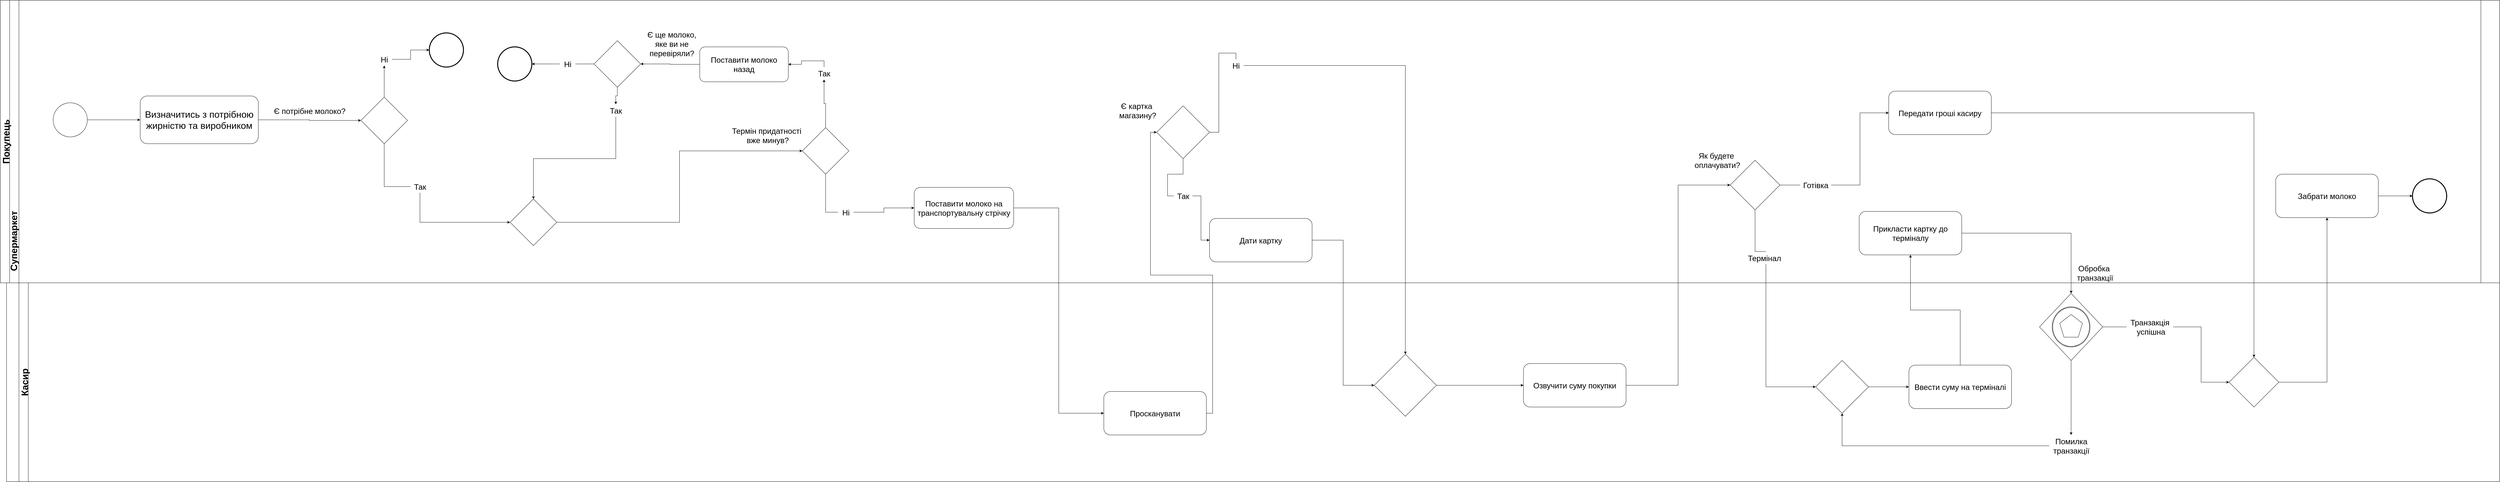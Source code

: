 <mxfile version="20.4.0" type="device"><diagram name="Page-1" id="2a216829-ef6e-dabb-86c1-c78162f3ba2b"><mxGraphModel dx="2449" dy="1324" grid="1" gridSize="10" guides="1" tooltips="1" connect="1" arrows="1" fold="1" page="1" pageScale="1" pageWidth="850" pageHeight="1100" background="none" math="0" shadow="0"><root><mxCell id="0"/><mxCell id="1" parent="0"/><mxCell id="rqioQanKfwAJEpXj00RT-3" value="Супермаркет" style="swimlane;horizontal=0;fontSize=30;startSize=40;verticalAlign=middle;" parent="1" vertex="1"><mxGeometry x="50" y="370" width="8020" height="1550" as="geometry"/></mxCell><mxCell id="rqioQanKfwAJEpXj00RT-4" value="Покупець" style="swimlane;horizontal=0;fontSize=30;startSize=30;" parent="rqioQanKfwAJEpXj00RT-3" vertex="1"><mxGeometry x="-20" width="7980" height="910" as="geometry"/></mxCell><mxCell id="rqioQanKfwAJEpXj00RT-7" value="" style="ellipse;whiteSpace=wrap;html=1;aspect=fixed;fontSize=30;" parent="rqioQanKfwAJEpXj00RT-4" vertex="1"><mxGeometry x="170" y="330" width="110" height="110" as="geometry"/></mxCell><mxCell id="rqioQanKfwAJEpXj00RT-14" value="" style="edgeStyle=orthogonalEdgeStyle;rounded=0;orthogonalLoop=1;jettySize=auto;html=1;fontSize=30;" parent="rqioQanKfwAJEpXj00RT-4" source="rqioQanKfwAJEpXj00RT-7" target="rqioQanKfwAJEpXj00RT-13" edge="1"><mxGeometry relative="1" as="geometry"><mxPoint x="280" y="385" as="sourcePoint"/></mxGeometry></mxCell><mxCell id="rqioQanKfwAJEpXj00RT-18" style="edgeStyle=orthogonalEdgeStyle;rounded=0;orthogonalLoop=1;jettySize=auto;html=1;entryX=0;entryY=0.5;entryDx=0;entryDy=0;fontSize=30;" parent="rqioQanKfwAJEpXj00RT-4" source="rqioQanKfwAJEpXj00RT-13" target="qlxMjhaHfhCRXVOkpndk-1" edge="1"><mxGeometry relative="1" as="geometry"><mxPoint x="1150" y="385.01" as="targetPoint"/></mxGeometry></mxCell><mxCell id="rqioQanKfwAJEpXj00RT-13" value="Визначитись з потрібною жирністю та виробником" style="rounded=1;whiteSpace=wrap;html=1;fontSize=30;" parent="rqioQanKfwAJEpXj00RT-4" vertex="1"><mxGeometry x="450" y="308.13" width="380" height="153.75" as="geometry"/></mxCell><mxCell id="rqioQanKfwAJEpXj00RT-28" style="edgeStyle=orthogonalEdgeStyle;rounded=0;orthogonalLoop=1;jettySize=auto;html=1;fontSize=25;exitX=0.5;exitY=1;exitDx=0;exitDy=0;entryX=0;entryY=0.5;entryDx=0;entryDy=0;startArrow=none;" parent="rqioQanKfwAJEpXj00RT-4" source="rqioQanKfwAJEpXj00RT-29" target="rqioQanKfwAJEpXj00RT-35" edge="1"><mxGeometry relative="1" as="geometry"><mxPoint x="1235" y="470.01" as="sourcePoint"/></mxGeometry></mxCell><mxCell id="rqioQanKfwAJEpXj00RT-19" value="&lt;font style=&quot;font-size: 25px;&quot;&gt;Є потрібне молоко?&lt;/font&gt;" style="text;html=1;align=center;verticalAlign=middle;resizable=0;points=[];autosize=1;strokeColor=none;fillColor=none;fontSize=30;" parent="rqioQanKfwAJEpXj00RT-4" vertex="1"><mxGeometry x="870" y="330" width="250" height="50" as="geometry"/></mxCell><mxCell id="rqioQanKfwAJEpXj00RT-22" value="" style="points=[[0.145,0.145,0],[0.5,0,0],[0.855,0.145,0],[1,0.5,0],[0.855,0.855,0],[0.5,1,0],[0.145,0.855,0],[0,0.5,0]];shape=mxgraph.bpmn.event;html=1;verticalLabelPosition=bottom;labelBackgroundColor=#ffffff;verticalAlign=top;align=center;perimeter=ellipsePerimeter;outlineConnect=0;aspect=fixed;outline=end;symbol=terminate2;fontSize=25;" parent="rqioQanKfwAJEpXj00RT-4" vertex="1"><mxGeometry x="1380" y="105" width="110" height="110" as="geometry"/></mxCell><mxCell id="rqioQanKfwAJEpXj00RT-33" style="edgeStyle=orthogonalEdgeStyle;rounded=0;orthogonalLoop=1;jettySize=auto;html=1;fontSize=25;exitX=1;exitY=0.5;exitDx=0;exitDy=0;entryX=0;entryY=0.5;entryDx=0;entryDy=0;" parent="rqioQanKfwAJEpXj00RT-4" source="rqioQanKfwAJEpXj00RT-35" target="qlxMjhaHfhCRXVOkpndk-3" edge="1"><mxGeometry relative="1" as="geometry"><mxPoint x="2115" y="703.75" as="sourcePoint"/><mxPoint x="2290" y="490" as="targetPoint"/></mxGeometry></mxCell><mxCell id="rqioQanKfwAJEpXj00RT-40" style="edgeStyle=orthogonalEdgeStyle;rounded=0;orthogonalLoop=1;jettySize=auto;html=1;entryX=1;entryY=0.5;entryDx=0;entryDy=0;fontSize=25;exitX=0.5;exitY=0;exitDx=0;exitDy=0;startArrow=none;" parent="rqioQanKfwAJEpXj00RT-4" source="rqioQanKfwAJEpXj00RT-41" target="rqioQanKfwAJEpXj00RT-38" edge="1"><mxGeometry relative="1" as="geometry"><Array as="points"/><mxPoint x="2655" y="410" as="sourcePoint"/></mxGeometry></mxCell><mxCell id="rqioQanKfwAJEpXj00RT-35" value="" style="rhombus;whiteSpace=wrap;html=1;fontSize=25;" parent="rqioQanKfwAJEpXj00RT-4" vertex="1"><mxGeometry x="1640" y="640" width="150" height="150" as="geometry"/></mxCell><mxCell id="rqioQanKfwAJEpXj00RT-47" style="edgeStyle=orthogonalEdgeStyle;rounded=0;orthogonalLoop=1;jettySize=auto;html=1;entryX=1;entryY=0.5;entryDx=0;entryDy=0;fontSize=25;" parent="rqioQanKfwAJEpXj00RT-4" source="rqioQanKfwAJEpXj00RT-38" target="qlxMjhaHfhCRXVOkpndk-2" edge="1"><mxGeometry relative="1" as="geometry"><mxPoint x="2070" y="206.25" as="targetPoint"/></mxGeometry></mxCell><mxCell id="rqioQanKfwAJEpXj00RT-38" value="Поставити молоко назад" style="whiteSpace=wrap;html=1;fontSize=25;rounded=1;" parent="rqioQanKfwAJEpXj00RT-4" vertex="1"><mxGeometry x="2250" y="150" width="285" height="112.51" as="geometry"/></mxCell><mxCell id="rqioQanKfwAJEpXj00RT-42" value="Поставити молоко на транспортувальну стрічку" style="whiteSpace=wrap;html=1;fontSize=25;rounded=1;" parent="rqioQanKfwAJEpXj00RT-4" vertex="1"><mxGeometry x="2940" y="602.51" width="320" height="132.51" as="geometry"/></mxCell><mxCell id="rqioQanKfwAJEpXj00RT-50" style="edgeStyle=orthogonalEdgeStyle;rounded=0;orthogonalLoop=1;jettySize=auto;html=1;entryX=1;entryY=0.5;entryDx=0;entryDy=0;entryPerimeter=0;fontSize=25;exitX=0;exitY=0.5;exitDx=0;exitDy=0;startArrow=none;" parent="rqioQanKfwAJEpXj00RT-4" source="rqioQanKfwAJEpXj00RT-51" target="rqioQanKfwAJEpXj00RT-49" edge="1"><mxGeometry relative="1" as="geometry"><mxPoint x="1900" y="206.25" as="sourcePoint"/></mxGeometry></mxCell><mxCell id="rqioQanKfwAJEpXj00RT-53" style="edgeStyle=orthogonalEdgeStyle;rounded=0;orthogonalLoop=1;jettySize=auto;html=1;entryX=0.5;entryY=0;entryDx=0;entryDy=0;fontSize=25;exitX=0.5;exitY=1;exitDx=0;exitDy=0;startArrow=none;" parent="rqioQanKfwAJEpXj00RT-4" source="rqioQanKfwAJEpXj00RT-54" target="rqioQanKfwAJEpXj00RT-35" edge="1"><mxGeometry relative="1" as="geometry"><Array as="points"><mxPoint x="1715" y="510"/></Array><mxPoint x="1985" y="291.25" as="sourcePoint"/></mxGeometry></mxCell><mxCell id="rqioQanKfwAJEpXj00RT-48" value="Є ще молоко, &lt;br&gt;яке ви не &lt;br&gt;перевіряли?" style="text;html=1;align=center;verticalAlign=middle;resizable=0;points=[];autosize=1;strokeColor=none;fillColor=none;fontSize=25;" parent="rqioQanKfwAJEpXj00RT-4" vertex="1"><mxGeometry x="2070" y="90.0" width="180" height="100" as="geometry"/></mxCell><mxCell id="rqioQanKfwAJEpXj00RT-49" value="" style="points=[[0.145,0.145,0],[0.5,0,0],[0.855,0.145,0],[1,0.5,0],[0.855,0.855,0],[0.5,1,0],[0.145,0.855,0],[0,0.5,0]];shape=mxgraph.bpmn.event;html=1;verticalLabelPosition=bottom;labelBackgroundColor=#ffffff;verticalAlign=top;align=center;perimeter=ellipsePerimeter;outlineConnect=0;aspect=fixed;outline=end;symbol=terminate2;fontSize=25;" parent="rqioQanKfwAJEpXj00RT-4" vertex="1"><mxGeometry x="1600" y="150" width="110" height="110" as="geometry"/></mxCell><mxCell id="rqioQanKfwAJEpXj00RT-73" style="edgeStyle=orthogonalEdgeStyle;rounded=0;orthogonalLoop=1;jettySize=auto;html=1;entryX=0;entryY=0.5;entryDx=0;entryDy=0;fontSize=25;startArrow=none;" parent="rqioQanKfwAJEpXj00RT-4" source="rqioQanKfwAJEpXj00RT-74" target="rqioQanKfwAJEpXj00RT-72" edge="1"><mxGeometry relative="1" as="geometry"/></mxCell><mxCell id="rqioQanKfwAJEpXj00RT-69" value="" style="rhombus;whiteSpace=wrap;html=1;fontSize=25;" parent="rqioQanKfwAJEpXj00RT-4" vertex="1"><mxGeometry x="3720" y="340" width="170" height="170" as="geometry"/></mxCell><mxCell id="rqioQanKfwAJEpXj00RT-71" value="Є картка&lt;br&gt;&amp;nbsp;магазину?" style="text;html=1;align=center;verticalAlign=middle;resizable=0;points=[];autosize=1;strokeColor=none;fillColor=none;fontSize=25;" parent="rqioQanKfwAJEpXj00RT-4" vertex="1"><mxGeometry x="3580" y="320" width="150" height="70" as="geometry"/></mxCell><mxCell id="rqioQanKfwAJEpXj00RT-72" value="Дати картку" style="rounded=1;whiteSpace=wrap;html=1;fontSize=25;" parent="rqioQanKfwAJEpXj00RT-4" vertex="1"><mxGeometry x="3890" y="702.51" width="330" height="140" as="geometry"/></mxCell><mxCell id="rqioQanKfwAJEpXj00RT-88" style="edgeStyle=orthogonalEdgeStyle;rounded=0;orthogonalLoop=1;jettySize=auto;html=1;entryX=0;entryY=0.5;entryDx=0;entryDy=0;fontSize=25;startArrow=none;" parent="rqioQanKfwAJEpXj00RT-4" source="rqioQanKfwAJEpXj00RT-89" target="rqioQanKfwAJEpXj00RT-87" edge="1"><mxGeometry relative="1" as="geometry"/></mxCell><mxCell id="rqioQanKfwAJEpXj00RT-85" value="" style="rhombus;whiteSpace=wrap;html=1;fontSize=25;" parent="rqioQanKfwAJEpXj00RT-4" vertex="1"><mxGeometry x="5565" y="515" width="160" height="160" as="geometry"/></mxCell><mxCell id="rqioQanKfwAJEpXj00RT-87" value="Передати гроші касиру" style="rounded=1;whiteSpace=wrap;html=1;fontSize=25;" parent="rqioQanKfwAJEpXj00RT-4" vertex="1"><mxGeometry x="6075" y="292.51" width="330" height="140" as="geometry"/></mxCell><mxCell id="rqioQanKfwAJEpXj00RT-94" value="Прикласти картку до терміналу" style="rounded=1;whiteSpace=wrap;html=1;fontSize=25;" parent="rqioQanKfwAJEpXj00RT-4" vertex="1"><mxGeometry x="5980" y="680.0" width="330" height="140" as="geometry"/></mxCell><mxCell id="rqioQanKfwAJEpXj00RT-116" value="" style="points=[[0.145,0.145,0],[0.5,0,0],[0.855,0.145,0],[1,0.5,0],[0.855,0.855,0],[0.5,1,0],[0.145,0.855,0],[0,0.5,0]];shape=mxgraph.bpmn.event;html=1;verticalLabelPosition=bottom;labelBackgroundColor=#ffffff;verticalAlign=top;align=center;perimeter=ellipsePerimeter;outlineConnect=0;aspect=fixed;outline=end;symbol=terminate2;fontSize=25;" parent="rqioQanKfwAJEpXj00RT-4" vertex="1"><mxGeometry x="7760" y="575.0" width="110" height="110" as="geometry"/></mxCell><mxCell id="wtPVS6GEu7l7YnHOCPvt-5" style="edgeStyle=orthogonalEdgeStyle;rounded=0;orthogonalLoop=1;jettySize=auto;html=1;entryX=0;entryY=0.5;entryDx=0;entryDy=0;entryPerimeter=0;" parent="rqioQanKfwAJEpXj00RT-4" source="wtPVS6GEu7l7YnHOCPvt-3" target="rqioQanKfwAJEpXj00RT-116" edge="1"><mxGeometry relative="1" as="geometry"/></mxCell><mxCell id="wtPVS6GEu7l7YnHOCPvt-3" value="Забрати молоко" style="rounded=1;whiteSpace=wrap;html=1;fontSize=25;" parent="rqioQanKfwAJEpXj00RT-4" vertex="1"><mxGeometry x="7320" y="560" width="330" height="140" as="geometry"/></mxCell><mxCell id="rqioQanKfwAJEpXj00RT-34" value="Термін придатності&lt;br&gt;&amp;nbsp;вже минув?" style="text;html=1;align=center;verticalAlign=middle;resizable=0;points=[];autosize=1;strokeColor=none;fillColor=none;fontSize=25;" parent="rqioQanKfwAJEpXj00RT-4" vertex="1"><mxGeometry x="2340" y="400.01" width="250" height="70" as="geometry"/></mxCell><mxCell id="PwZvrth-8eqCPq4mbEtJ-41" style="edgeStyle=orthogonalEdgeStyle;rounded=0;orthogonalLoop=1;jettySize=auto;html=1;fontSize=31;" edge="1" parent="rqioQanKfwAJEpXj00RT-4" source="qlxMjhaHfhCRXVOkpndk-1" target="rqioQanKfwAJEpXj00RT-24"><mxGeometry relative="1" as="geometry"/></mxCell><mxCell id="qlxMjhaHfhCRXVOkpndk-1" value="" style="rhombus;whiteSpace=wrap;html=1;fontSize=25;" parent="rqioQanKfwAJEpXj00RT-4" vertex="1"><mxGeometry x="1160" y="311.88" width="150" height="150" as="geometry"/></mxCell><mxCell id="PwZvrth-8eqCPq4mbEtJ-39" style="edgeStyle=orthogonalEdgeStyle;rounded=0;orthogonalLoop=1;jettySize=auto;html=1;fontSize=31;" edge="1" parent="rqioQanKfwAJEpXj00RT-4" source="qlxMjhaHfhCRXVOkpndk-2" target="rqioQanKfwAJEpXj00RT-54"><mxGeometry relative="1" as="geometry"/></mxCell><mxCell id="qlxMjhaHfhCRXVOkpndk-2" value="" style="rhombus;whiteSpace=wrap;html=1;fontSize=25;" parent="rqioQanKfwAJEpXj00RT-4" vertex="1"><mxGeometry x="1910" y="130" width="150" height="150" as="geometry"/></mxCell><mxCell id="PwZvrth-8eqCPq4mbEtJ-36" style="edgeStyle=orthogonalEdgeStyle;rounded=0;orthogonalLoop=1;jettySize=auto;html=1;fontSize=31;" edge="1" parent="rqioQanKfwAJEpXj00RT-4" source="qlxMjhaHfhCRXVOkpndk-3" target="rqioQanKfwAJEpXj00RT-41"><mxGeometry relative="1" as="geometry"/></mxCell><mxCell id="qlxMjhaHfhCRXVOkpndk-3" value="" style="rhombus;whiteSpace=wrap;html=1;fontSize=25;" parent="rqioQanKfwAJEpXj00RT-4" vertex="1"><mxGeometry x="2580" y="410" width="150" height="150" as="geometry"/></mxCell><mxCell id="rqioQanKfwAJEpXj00RT-89" value="Готівка" style="text;html=1;align=center;verticalAlign=middle;resizable=0;points=[];autosize=1;strokeColor=none;fillColor=none;fontSize=25;" parent="rqioQanKfwAJEpXj00RT-4" vertex="1"><mxGeometry x="5790" y="575" width="100" height="40" as="geometry"/></mxCell><mxCell id="PwZvrth-8eqCPq4mbEtJ-3" value="" style="edgeStyle=orthogonalEdgeStyle;rounded=0;orthogonalLoop=1;jettySize=auto;html=1;entryX=0;entryY=0.5;entryDx=0;entryDy=0;fontSize=25;endArrow=none;" edge="1" parent="rqioQanKfwAJEpXj00RT-4" source="rqioQanKfwAJEpXj00RT-85" target="rqioQanKfwAJEpXj00RT-89"><mxGeometry relative="1" as="geometry"><mxPoint x="5814.965" y="972.545" as="sourcePoint"/><mxPoint x="6165.0" y="732.51" as="targetPoint"/></mxGeometry></mxCell><mxCell id="PmizvkkElK6DElHaKFJc-12" value="Обробка&lt;br&gt;&amp;nbsp;транзакції" style="text;html=1;align=center;verticalAlign=middle;resizable=0;points=[];autosize=1;strokeColor=none;fillColor=none;fontSize=25;" parent="rqioQanKfwAJEpXj00RT-4" vertex="1"><mxGeometry x="6660" y="842.51" width="150" height="70" as="geometry"/></mxCell><mxCell id="rqioQanKfwAJEpXj00RT-100" value="Як будете&lt;br&gt;&amp;nbsp;оплачувати?" style="text;html=1;align=center;verticalAlign=middle;resizable=0;points=[];autosize=1;strokeColor=none;fillColor=none;fontSize=25;" parent="rqioQanKfwAJEpXj00RT-4" vertex="1"><mxGeometry x="5430" y="480.0" width="180" height="70" as="geometry"/></mxCell><mxCell id="rqioQanKfwAJEpXj00RT-77" value="Ні" style="text;html=1;align=center;verticalAlign=middle;resizable=0;points=[];autosize=1;strokeColor=none;fillColor=none;fontSize=25;" parent="rqioQanKfwAJEpXj00RT-4" vertex="1"><mxGeometry x="3950" y="190" width="50" height="40" as="geometry"/></mxCell><mxCell id="PwZvrth-8eqCPq4mbEtJ-30" value="" style="edgeStyle=orthogonalEdgeStyle;rounded=0;orthogonalLoop=1;jettySize=auto;html=1;fontSize=25;entryX=0.5;entryY=0;entryDx=0;entryDy=0;endArrow=none;" edge="1" parent="rqioQanKfwAJEpXj00RT-4" source="rqioQanKfwAJEpXj00RT-69" target="rqioQanKfwAJEpXj00RT-77"><mxGeometry relative="1" as="geometry"><mxPoint x="4570" y="1510" as="targetPoint"/><Array as="points"/><mxPoint x="3915" y="770" as="sourcePoint"/></mxGeometry></mxCell><mxCell id="rqioQanKfwAJEpXj00RT-74" value="Так" style="text;html=1;align=center;verticalAlign=middle;resizable=0;points=[];autosize=1;strokeColor=none;fillColor=none;fontSize=25;" parent="rqioQanKfwAJEpXj00RT-4" vertex="1"><mxGeometry x="3775" y="610" width="60" height="40" as="geometry"/></mxCell><mxCell id="PwZvrth-8eqCPq4mbEtJ-32" value="" style="edgeStyle=orthogonalEdgeStyle;rounded=0;orthogonalLoop=1;jettySize=auto;html=1;entryX=0;entryY=0.5;entryDx=0;entryDy=0;fontSize=25;endArrow=none;" edge="1" parent="rqioQanKfwAJEpXj00RT-4" source="rqioQanKfwAJEpXj00RT-69" target="rqioQanKfwAJEpXj00RT-74"><mxGeometry relative="1" as="geometry"><mxPoint x="3835" y="880" as="sourcePoint"/><mxPoint x="3920" y="1142.51" as="targetPoint"/></mxGeometry></mxCell><mxCell id="PwZvrth-8eqCPq4mbEtJ-34" style="edgeStyle=orthogonalEdgeStyle;rounded=0;orthogonalLoop=1;jettySize=auto;html=1;entryX=0;entryY=0.5;entryDx=0;entryDy=0;fontSize=31;" edge="1" parent="rqioQanKfwAJEpXj00RT-4" source="rqioQanKfwAJEpXj00RT-44" target="rqioQanKfwAJEpXj00RT-42"><mxGeometry relative="1" as="geometry"/></mxCell><mxCell id="rqioQanKfwAJEpXj00RT-44" value="Ні" style="text;html=1;align=center;verticalAlign=middle;resizable=0;points=[];autosize=1;strokeColor=none;fillColor=none;fontSize=25;" parent="rqioQanKfwAJEpXj00RT-4" vertex="1"><mxGeometry x="2695" y="662.51" width="50" height="40" as="geometry"/></mxCell><mxCell id="PwZvrth-8eqCPq4mbEtJ-33" value="" style="edgeStyle=orthogonalEdgeStyle;rounded=0;orthogonalLoop=1;jettySize=auto;html=1;entryX=0;entryY=0.5;entryDx=0;entryDy=0;fontSize=25;exitX=0.5;exitY=1;exitDx=0;exitDy=0;endArrow=none;" edge="1" parent="rqioQanKfwAJEpXj00RT-4" source="qlxMjhaHfhCRXVOkpndk-3" target="rqioQanKfwAJEpXj00RT-44"><mxGeometry relative="1" as="geometry"><Array as="points"/><mxPoint x="2685" y="930" as="sourcePoint"/><mxPoint x="2970" y="1038.765" as="targetPoint"/></mxGeometry></mxCell><mxCell id="rqioQanKfwAJEpXj00RT-41" value="Так" style="text;html=1;align=center;verticalAlign=middle;resizable=0;points=[];autosize=1;strokeColor=none;fillColor=none;fontSize=25;" parent="rqioQanKfwAJEpXj00RT-4" vertex="1"><mxGeometry x="2620" y="215" width="60" height="40" as="geometry"/></mxCell><mxCell id="rqioQanKfwAJEpXj00RT-51" value="Ні" style="text;html=1;align=center;verticalAlign=middle;resizable=0;points=[];autosize=1;strokeColor=none;fillColor=none;fontSize=25;" parent="rqioQanKfwAJEpXj00RT-4" vertex="1"><mxGeometry x="1800" y="185" width="50" height="40" as="geometry"/></mxCell><mxCell id="PwZvrth-8eqCPq4mbEtJ-37" value="" style="edgeStyle=orthogonalEdgeStyle;rounded=0;orthogonalLoop=1;jettySize=auto;html=1;entryX=1;entryY=0.5;entryDx=0;entryDy=0;entryPerimeter=0;fontSize=25;exitX=0;exitY=0.5;exitDx=0;exitDy=0;endArrow=none;" edge="1" parent="rqioQanKfwAJEpXj00RT-4" source="qlxMjhaHfhCRXVOkpndk-2" target="rqioQanKfwAJEpXj00RT-51"><mxGeometry relative="1" as="geometry"><mxPoint x="1940" y="575" as="sourcePoint"/><mxPoint x="1740" y="575" as="targetPoint"/></mxGeometry></mxCell><mxCell id="rqioQanKfwAJEpXj00RT-54" value="Так" style="text;html=1;align=center;verticalAlign=middle;resizable=0;points=[];autosize=1;strokeColor=none;fillColor=none;fontSize=25;" parent="rqioQanKfwAJEpXj00RT-4" vertex="1"><mxGeometry x="1950" y="335" width="60" height="40" as="geometry"/></mxCell><mxCell id="PwZvrth-8eqCPq4mbEtJ-42" style="edgeStyle=orthogonalEdgeStyle;rounded=0;orthogonalLoop=1;jettySize=auto;html=1;fontSize=31;" edge="1" parent="rqioQanKfwAJEpXj00RT-4" source="rqioQanKfwAJEpXj00RT-24" target="rqioQanKfwAJEpXj00RT-22"><mxGeometry relative="1" as="geometry"/></mxCell><mxCell id="rqioQanKfwAJEpXj00RT-24" value="Ні" style="text;html=1;align=center;verticalAlign=middle;resizable=0;points=[];autosize=1;strokeColor=none;fillColor=none;fontSize=25;" parent="rqioQanKfwAJEpXj00RT-4" vertex="1"><mxGeometry x="1210" y="170" width="50" height="40" as="geometry"/></mxCell><mxCell id="rqioQanKfwAJEpXj00RT-29" value="Так" style="text;html=1;align=center;verticalAlign=middle;resizable=0;points=[];autosize=1;strokeColor=none;fillColor=none;fontSize=25;" parent="rqioQanKfwAJEpXj00RT-4" vertex="1"><mxGeometry x="1320" y="580" width="60" height="40" as="geometry"/></mxCell><mxCell id="PwZvrth-8eqCPq4mbEtJ-43" value="" style="edgeStyle=orthogonalEdgeStyle;rounded=0;orthogonalLoop=1;jettySize=auto;html=1;fontSize=25;exitX=0.5;exitY=1;exitDx=0;exitDy=0;entryX=0;entryY=0.5;entryDx=0;entryDy=0;endArrow=none;" edge="1" parent="rqioQanKfwAJEpXj00RT-4" source="qlxMjhaHfhCRXVOkpndk-1" target="rqioQanKfwAJEpXj00RT-29"><mxGeometry relative="1" as="geometry"><mxPoint x="1265" y="831.88" as="sourcePoint"/><mxPoint x="1670" y="1085" as="targetPoint"/></mxGeometry></mxCell><mxCell id="rqioQanKfwAJEpXj00RT-101" value="Термінал" style="text;html=1;align=center;verticalAlign=middle;resizable=0;points=[];autosize=1;strokeColor=none;fillColor=none;fontSize=25;" parent="rqioQanKfwAJEpXj00RT-4" vertex="1"><mxGeometry x="5610" y="810.0" width="130" height="40" as="geometry"/></mxCell><mxCell id="PwZvrth-8eqCPq4mbEtJ-2" value="" style="edgeStyle=orthogonalEdgeStyle;rounded=0;orthogonalLoop=1;jettySize=auto;html=1;fontSize=25;endArrow=none;entryX=0.54;entryY=-0.02;entryDx=0;entryDy=0;entryPerimeter=0;" edge="1" parent="rqioQanKfwAJEpXj00RT-4" source="rqioQanKfwAJEpXj00RT-85" target="rqioQanKfwAJEpXj00RT-101"><mxGeometry relative="1" as="geometry"><Array as="points"><mxPoint x="5645" y="809"/></Array><mxPoint x="5690" y="790" as="targetPoint"/><mxPoint x="5755.091" y="1052.419" as="sourcePoint"/></mxGeometry></mxCell><mxCell id="rqioQanKfwAJEpXj00RT-5" value="Касир" style="swimlane;horizontal=0;fontSize=30;startSize=30;" parent="rqioQanKfwAJEpXj00RT-3" vertex="1"><mxGeometry x="40" y="910" width="7980" height="640" as="geometry"/></mxCell><mxCell id="rqioQanKfwAJEpXj00RT-62" value="Просканувати" style="rounded=1;whiteSpace=wrap;html=1;fontSize=25;" parent="rqioQanKfwAJEpXj00RT-5" vertex="1"><mxGeometry x="3490" y="350" width="330" height="140" as="geometry"/></mxCell><mxCell id="rqioQanKfwAJEpXj00RT-78" value="" style="rhombus;whiteSpace=wrap;html=1;fontSize=25;" parent="rqioQanKfwAJEpXj00RT-5" vertex="1"><mxGeometry x="4360" y="230" width="200" height="200" as="geometry"/></mxCell><mxCell id="rqioQanKfwAJEpXj00RT-75" value="Озвучити суму покупки" style="rounded=1;whiteSpace=wrap;html=1;fontSize=25;" parent="rqioQanKfwAJEpXj00RT-5" vertex="1"><mxGeometry x="4840" y="260" width="330" height="140" as="geometry"/></mxCell><mxCell id="rqioQanKfwAJEpXj00RT-79" style="edgeStyle=orthogonalEdgeStyle;rounded=0;orthogonalLoop=1;jettySize=auto;html=1;entryX=0;entryY=0.5;entryDx=0;entryDy=0;fontSize=25;" parent="rqioQanKfwAJEpXj00RT-5" source="rqioQanKfwAJEpXj00RT-78" target="rqioQanKfwAJEpXj00RT-75" edge="1"><mxGeometry relative="1" as="geometry"/></mxCell><mxCell id="rqioQanKfwAJEpXj00RT-92" value="Ввести суму на терміналі" style="rounded=1;whiteSpace=wrap;html=1;fontSize=25;" parent="rqioQanKfwAJEpXj00RT-5" vertex="1"><mxGeometry x="6080" y="265" width="330" height="140" as="geometry"/></mxCell><mxCell id="rqioQanKfwAJEpXj00RT-104" value="" style="rhombus;whiteSpace=wrap;html=1;fontSize=25;" parent="rqioQanKfwAJEpXj00RT-5" vertex="1"><mxGeometry x="7110" y="240" width="160" height="160" as="geometry"/></mxCell><mxCell id="PwZvrth-8eqCPq4mbEtJ-27" style="edgeStyle=orthogonalEdgeStyle;rounded=0;orthogonalLoop=1;jettySize=auto;html=1;fontSize=31;" edge="1" parent="rqioQanKfwAJEpXj00RT-5" source="PmizvkkElK6DElHaKFJc-1" target="PmizvkkElK6DElHaKFJc-6"><mxGeometry relative="1" as="geometry"/></mxCell><mxCell id="PmizvkkElK6DElHaKFJc-1" value="" style="points=[[0.25,0.25,0],[0.5,0,0],[0.75,0.25,0],[1,0.5,0],[0.75,0.75,0],[0.5,1,0],[0.25,0.75,0],[0,0.5,0]];shape=mxgraph.bpmn.gateway2;html=1;verticalLabelPosition=bottom;labelBackgroundColor=#ffffff;verticalAlign=top;align=center;perimeter=rhombusPerimeter;outlineConnect=0;outline=catching;symbol=multiple;" parent="rqioQanKfwAJEpXj00RT-5" vertex="1"><mxGeometry x="6500" y="34" width="203.48" height="216" as="geometry"/></mxCell><mxCell id="PmizvkkElK6DElHaKFJc-3" style="edgeStyle=orthogonalEdgeStyle;rounded=0;orthogonalLoop=1;jettySize=auto;html=1;entryX=0;entryY=0.5;entryDx=0;entryDy=0;startArrow=none;" parent="rqioQanKfwAJEpXj00RT-5" source="rqioQanKfwAJEpXj00RT-102" target="rqioQanKfwAJEpXj00RT-104" edge="1"><mxGeometry relative="1" as="geometry"><mxPoint x="6940" y="20" as="targetPoint"/></mxGeometry></mxCell><mxCell id="rqioQanKfwAJEpXj00RT-102" value="Транзакція&lt;br&gt;&amp;nbsp;успішна" style="text;html=1;align=center;verticalAlign=middle;resizable=0;points=[];autosize=1;strokeColor=none;fillColor=none;fontSize=25;" parent="rqioQanKfwAJEpXj00RT-5" vertex="1"><mxGeometry x="6780" y="107" width="150" height="70" as="geometry"/></mxCell><mxCell id="PwZvrth-8eqCPq4mbEtJ-1" value="" style="edgeStyle=orthogonalEdgeStyle;rounded=0;orthogonalLoop=1;jettySize=auto;html=1;entryX=0;entryY=0.5;entryDx=0;entryDy=0;endArrow=none;" edge="1" parent="rqioQanKfwAJEpXj00RT-5" source="PmizvkkElK6DElHaKFJc-1" target="rqioQanKfwAJEpXj00RT-102"><mxGeometry relative="1" as="geometry"><mxPoint x="6793.48" y="1422.0" as="sourcePoint"/><mxPoint x="7200" y="1600" as="targetPoint"/></mxGeometry></mxCell><mxCell id="PmizvkkElK6DElHaKFJc-6" value="Помилка &lt;br&gt;транзакції" style="text;html=1;align=center;verticalAlign=middle;resizable=0;points=[];autosize=1;strokeColor=none;fillColor=none;fontSize=25;" parent="rqioQanKfwAJEpXj00RT-5" vertex="1"><mxGeometry x="6531.74" y="490" width="140" height="70" as="geometry"/></mxCell><mxCell id="rqioQanKfwAJEpXj00RT-57" value="" style="edgeStyle=orthogonalEdgeStyle;rounded=0;orthogonalLoop=1;jettySize=auto;html=1;fontSize=25;entryX=0;entryY=0.5;entryDx=0;entryDy=0;" parent="rqioQanKfwAJEpXj00RT-3" source="rqioQanKfwAJEpXj00RT-42" target="rqioQanKfwAJEpXj00RT-62" edge="1"><mxGeometry relative="1" as="geometry"><mxPoint x="3385.0" y="1140" as="targetPoint"/></mxGeometry></mxCell><mxCell id="rqioQanKfwAJEpXj00RT-70" style="edgeStyle=orthogonalEdgeStyle;rounded=0;orthogonalLoop=1;jettySize=auto;html=1;entryX=0;entryY=0.5;entryDx=0;entryDy=0;fontSize=25;exitX=1;exitY=0.5;exitDx=0;exitDy=0;" parent="rqioQanKfwAJEpXj00RT-3" source="rqioQanKfwAJEpXj00RT-62" target="rqioQanKfwAJEpXj00RT-69" edge="1"><mxGeometry relative="1" as="geometry"><mxPoint x="3850" y="1180" as="sourcePoint"/></mxGeometry></mxCell><mxCell id="rqioQanKfwAJEpXj00RT-81" style="edgeStyle=orthogonalEdgeStyle;rounded=0;orthogonalLoop=1;jettySize=auto;html=1;entryX=0;entryY=0.5;entryDx=0;entryDy=0;fontSize=25;" parent="rqioQanKfwAJEpXj00RT-3" source="rqioQanKfwAJEpXj00RT-72" target="rqioQanKfwAJEpXj00RT-78" edge="1"><mxGeometry relative="1" as="geometry"><mxPoint x="4130" y="1260" as="targetPoint"/></mxGeometry></mxCell><mxCell id="rqioQanKfwAJEpXj00RT-93" style="edgeStyle=orthogonalEdgeStyle;rounded=0;orthogonalLoop=1;jettySize=auto;html=1;fontSize=25;entryX=0;entryY=0.5;entryDx=0;entryDy=0;entryPerimeter=0;startArrow=none;" parent="rqioQanKfwAJEpXj00RT-3" source="rqioQanKfwAJEpXj00RT-101" target="PmizvkkElK6DElHaKFJc-8" edge="1"><mxGeometry relative="1" as="geometry"><Array as="points"><mxPoint x="5660" y="1245"/></Array><mxPoint x="5740" y="1280" as="targetPoint"/></mxGeometry></mxCell><mxCell id="rqioQanKfwAJEpXj00RT-95" value="" style="edgeStyle=orthogonalEdgeStyle;rounded=0;orthogonalLoop=1;jettySize=auto;html=1;fontSize=25;" parent="rqioQanKfwAJEpXj00RT-3" source="rqioQanKfwAJEpXj00RT-92" target="rqioQanKfwAJEpXj00RT-94" edge="1"><mxGeometry relative="1" as="geometry"/></mxCell><mxCell id="rqioQanKfwAJEpXj00RT-91" value="" style="edgeStyle=orthogonalEdgeStyle;rounded=0;orthogonalLoop=1;jettySize=auto;html=1;fontSize=25;entryX=0.5;entryY=0;entryDx=0;entryDy=0;" parent="rqioQanKfwAJEpXj00RT-3" source="rqioQanKfwAJEpXj00RT-87" target="rqioQanKfwAJEpXj00RT-104" edge="1"><mxGeometry relative="1" as="geometry"><mxPoint x="7150.143" y="972.51" as="targetPoint"/></mxGeometry></mxCell><mxCell id="wtPVS6GEu7l7YnHOCPvt-4" style="edgeStyle=orthogonalEdgeStyle;rounded=0;orthogonalLoop=1;jettySize=auto;html=1;entryX=0.5;entryY=1;entryDx=0;entryDy=0;" parent="rqioQanKfwAJEpXj00RT-3" source="rqioQanKfwAJEpXj00RT-104" target="wtPVS6GEu7l7YnHOCPvt-3" edge="1"><mxGeometry relative="1" as="geometry"><Array as="points"><mxPoint x="7465" y="1230"/></Array></mxGeometry></mxCell><mxCell id="PmizvkkElK6DElHaKFJc-5" style="edgeStyle=orthogonalEdgeStyle;rounded=0;orthogonalLoop=1;jettySize=auto;html=1;entryX=0.5;entryY=1;entryDx=0;entryDy=0;entryPerimeter=0;startArrow=none;" parent="rqioQanKfwAJEpXj00RT-3" source="PmizvkkElK6DElHaKFJc-6" target="PmizvkkElK6DElHaKFJc-8" edge="1"><mxGeometry relative="1" as="geometry"><mxPoint x="6640" y="1200" as="targetPoint"/><Array as="points"/></mxGeometry></mxCell><mxCell id="PmizvkkElK6DElHaKFJc-10" style="edgeStyle=orthogonalEdgeStyle;rounded=0;orthogonalLoop=1;jettySize=auto;html=1;entryX=0;entryY=0.5;entryDx=0;entryDy=0;" parent="rqioQanKfwAJEpXj00RT-3" source="PmizvkkElK6DElHaKFJc-8" target="rqioQanKfwAJEpXj00RT-92" edge="1"><mxGeometry relative="1" as="geometry"/></mxCell><mxCell id="PmizvkkElK6DElHaKFJc-8" value="" style="points=[[0.25,0.25,0],[0.5,0,0],[0.75,0.25,0],[1,0.5,0],[0.75,0.75,0],[0.5,1,0],[0.25,0.75,0],[0,0.5,0]];shape=mxgraph.bpmn.gateway2;html=1;verticalLabelPosition=bottom;labelBackgroundColor=#ffffff;verticalAlign=top;align=center;perimeter=rhombusPerimeter;outlineConnect=0;outline=none;symbol=none;" parent="rqioQanKfwAJEpXj00RT-3" vertex="1"><mxGeometry x="5820" y="1160" width="170" height="170" as="geometry"/></mxCell><mxCell id="PwZvrth-8eqCPq4mbEtJ-28" style="edgeStyle=orthogonalEdgeStyle;rounded=0;orthogonalLoop=1;jettySize=auto;html=1;entryX=0.5;entryY=0;entryDx=0;entryDy=0;entryPerimeter=0;fontSize=31;" edge="1" parent="rqioQanKfwAJEpXj00RT-3" source="rqioQanKfwAJEpXj00RT-94" target="PmizvkkElK6DElHaKFJc-1"><mxGeometry relative="1" as="geometry"/></mxCell><mxCell id="PwZvrth-8eqCPq4mbEtJ-29" style="edgeStyle=orthogonalEdgeStyle;rounded=0;orthogonalLoop=1;jettySize=auto;html=1;entryX=0;entryY=0.5;entryDx=0;entryDy=0;fontSize=31;" edge="1" parent="rqioQanKfwAJEpXj00RT-3" source="rqioQanKfwAJEpXj00RT-75" target="rqioQanKfwAJEpXj00RT-85"><mxGeometry relative="1" as="geometry"/></mxCell><mxCell id="PwZvrth-8eqCPq4mbEtJ-31" style="edgeStyle=orthogonalEdgeStyle;rounded=0;orthogonalLoop=1;jettySize=auto;html=1;entryX=0.5;entryY=0;entryDx=0;entryDy=0;fontSize=31;" edge="1" parent="rqioQanKfwAJEpXj00RT-3" source="rqioQanKfwAJEpXj00RT-77" target="rqioQanKfwAJEpXj00RT-78"><mxGeometry relative="1" as="geometry"/></mxCell></root></mxGraphModel></diagram></mxfile>